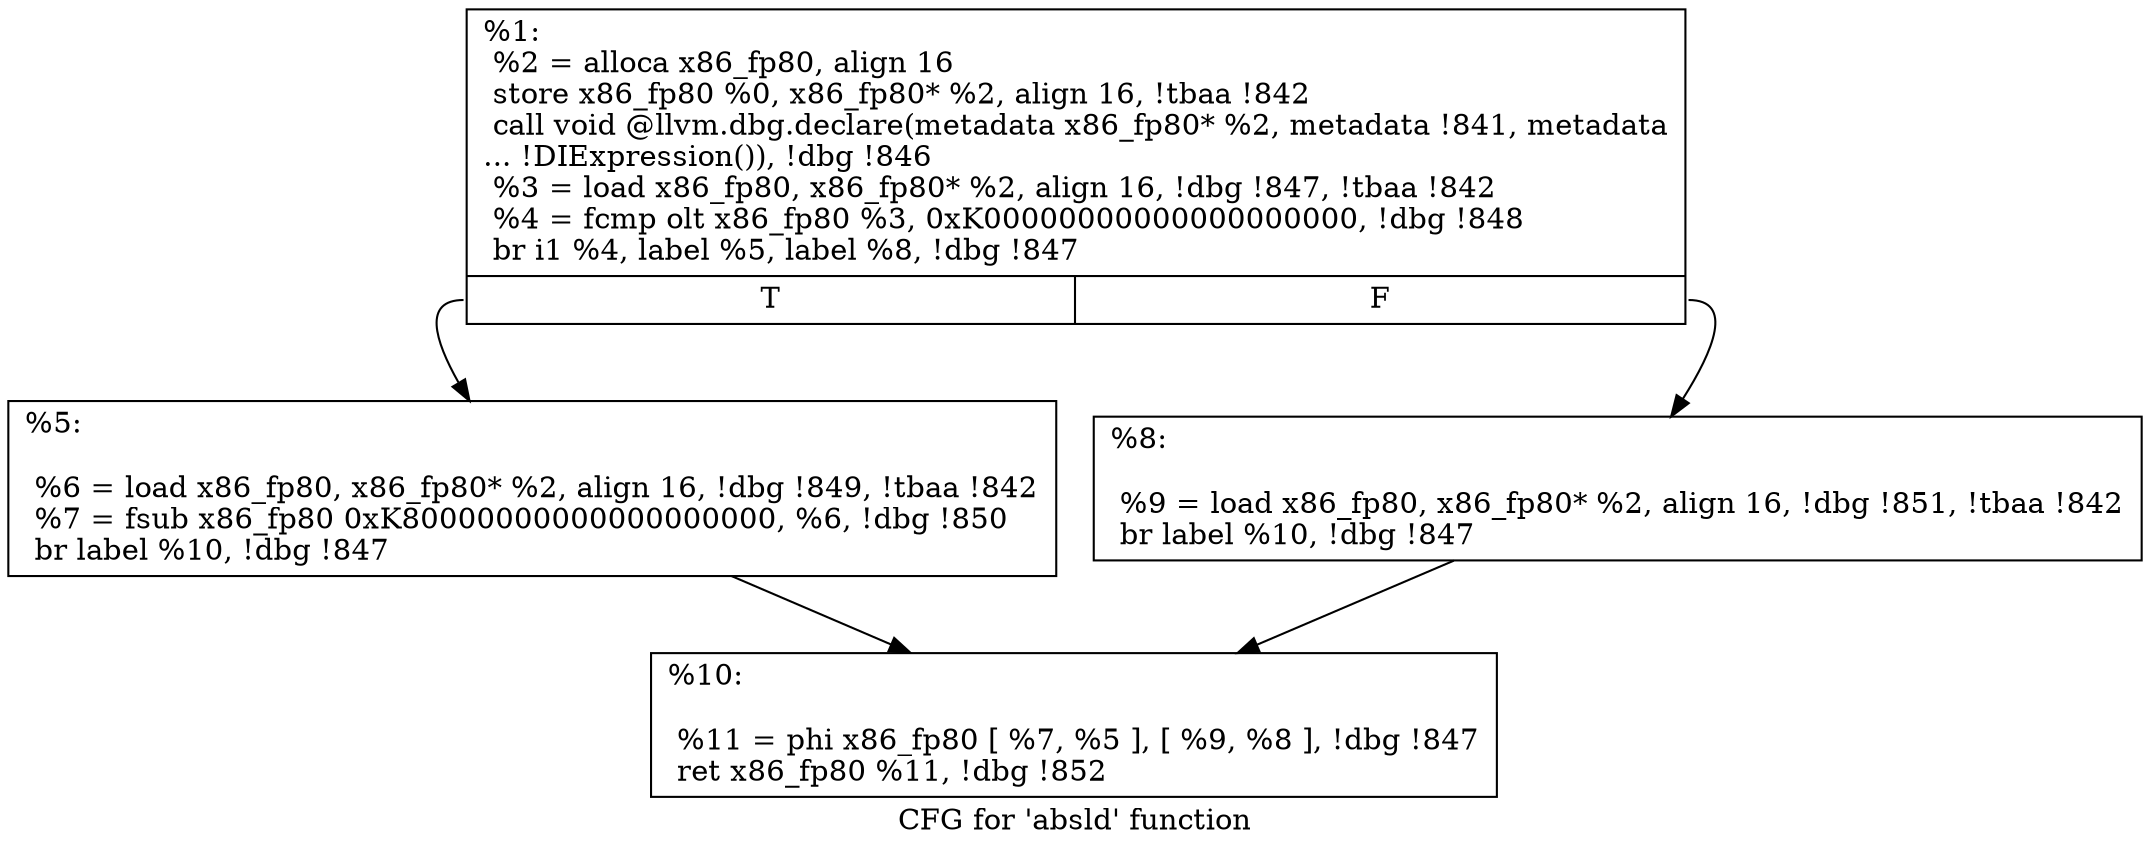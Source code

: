 digraph "CFG for 'absld' function" {
	label="CFG for 'absld' function";

	Node0xabf0a0 [shape=record,label="{%1:\l  %2 = alloca x86_fp80, align 16\l  store x86_fp80 %0, x86_fp80* %2, align 16, !tbaa !842\l  call void @llvm.dbg.declare(metadata x86_fp80* %2, metadata !841, metadata\l... !DIExpression()), !dbg !846\l  %3 = load x86_fp80, x86_fp80* %2, align 16, !dbg !847, !tbaa !842\l  %4 = fcmp olt x86_fp80 %3, 0xK00000000000000000000, !dbg !848\l  br i1 %4, label %5, label %8, !dbg !847\l|{<s0>T|<s1>F}}"];
	Node0xabf0a0:s0 -> Node0xabf120;
	Node0xabf0a0:s1 -> Node0xabf170;
	Node0xabf120 [shape=record,label="{%5:\l\l  %6 = load x86_fp80, x86_fp80* %2, align 16, !dbg !849, !tbaa !842\l  %7 = fsub x86_fp80 0xK80000000000000000000, %6, !dbg !850\l  br label %10, !dbg !847\l}"];
	Node0xabf120 -> Node0xabf1c0;
	Node0xabf170 [shape=record,label="{%8:\l\l  %9 = load x86_fp80, x86_fp80* %2, align 16, !dbg !851, !tbaa !842\l  br label %10, !dbg !847\l}"];
	Node0xabf170 -> Node0xabf1c0;
	Node0xabf1c0 [shape=record,label="{%10:\l\l  %11 = phi x86_fp80 [ %7, %5 ], [ %9, %8 ], !dbg !847\l  ret x86_fp80 %11, !dbg !852\l}"];
}

